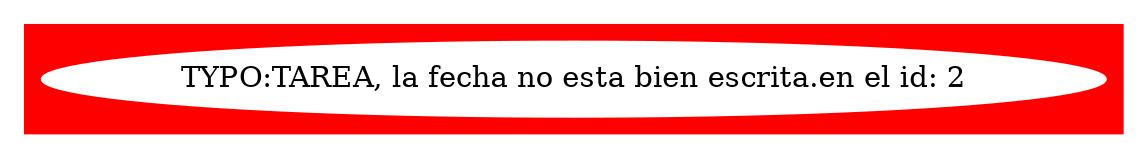 digraph G {rankdir="LR";subgraph cluster_0 {style=filled;color=red;node [style=filled,color=white];a0[ label ="TYPO:TAREA, la fecha no esta bien escrita.en el id: 2"]a0;}}